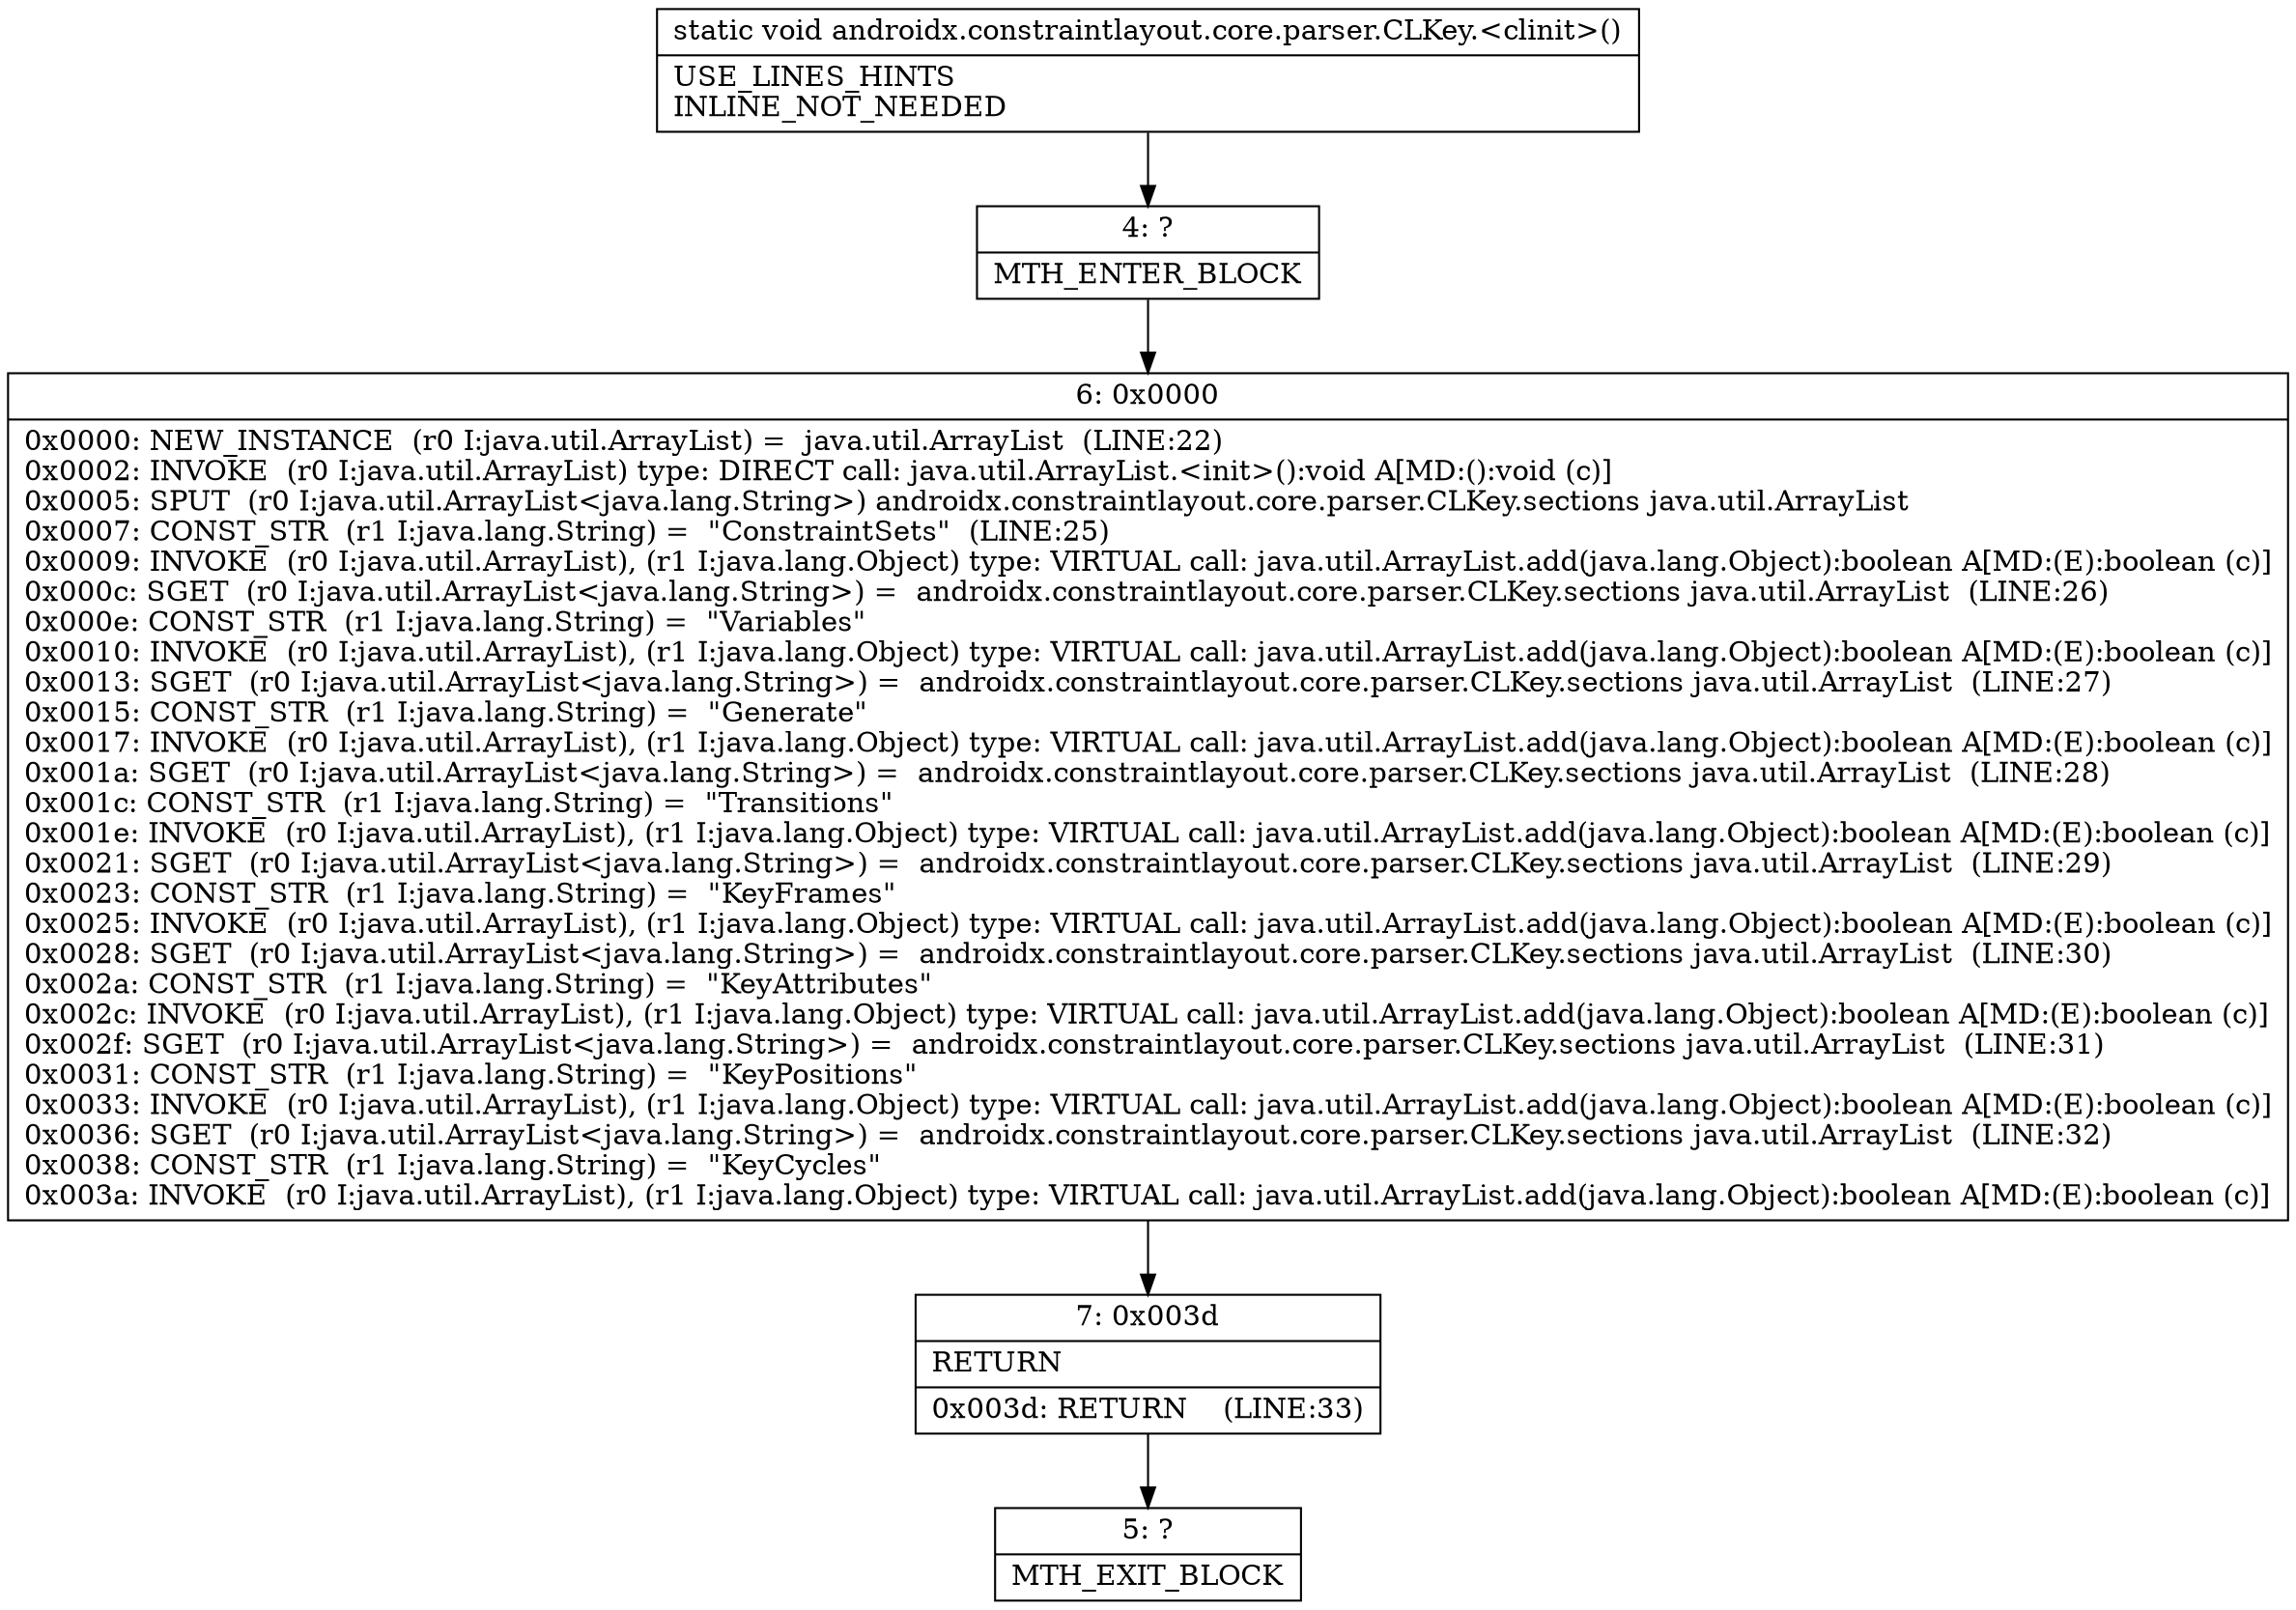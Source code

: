 digraph "CFG forandroidx.constraintlayout.core.parser.CLKey.\<clinit\>()V" {
Node_4 [shape=record,label="{4\:\ ?|MTH_ENTER_BLOCK\l}"];
Node_6 [shape=record,label="{6\:\ 0x0000|0x0000: NEW_INSTANCE  (r0 I:java.util.ArrayList) =  java.util.ArrayList  (LINE:22)\l0x0002: INVOKE  (r0 I:java.util.ArrayList) type: DIRECT call: java.util.ArrayList.\<init\>():void A[MD:():void (c)]\l0x0005: SPUT  (r0 I:java.util.ArrayList\<java.lang.String\>) androidx.constraintlayout.core.parser.CLKey.sections java.util.ArrayList \l0x0007: CONST_STR  (r1 I:java.lang.String) =  \"ConstraintSets\"  (LINE:25)\l0x0009: INVOKE  (r0 I:java.util.ArrayList), (r1 I:java.lang.Object) type: VIRTUAL call: java.util.ArrayList.add(java.lang.Object):boolean A[MD:(E):boolean (c)]\l0x000c: SGET  (r0 I:java.util.ArrayList\<java.lang.String\>) =  androidx.constraintlayout.core.parser.CLKey.sections java.util.ArrayList  (LINE:26)\l0x000e: CONST_STR  (r1 I:java.lang.String) =  \"Variables\" \l0x0010: INVOKE  (r0 I:java.util.ArrayList), (r1 I:java.lang.Object) type: VIRTUAL call: java.util.ArrayList.add(java.lang.Object):boolean A[MD:(E):boolean (c)]\l0x0013: SGET  (r0 I:java.util.ArrayList\<java.lang.String\>) =  androidx.constraintlayout.core.parser.CLKey.sections java.util.ArrayList  (LINE:27)\l0x0015: CONST_STR  (r1 I:java.lang.String) =  \"Generate\" \l0x0017: INVOKE  (r0 I:java.util.ArrayList), (r1 I:java.lang.Object) type: VIRTUAL call: java.util.ArrayList.add(java.lang.Object):boolean A[MD:(E):boolean (c)]\l0x001a: SGET  (r0 I:java.util.ArrayList\<java.lang.String\>) =  androidx.constraintlayout.core.parser.CLKey.sections java.util.ArrayList  (LINE:28)\l0x001c: CONST_STR  (r1 I:java.lang.String) =  \"Transitions\" \l0x001e: INVOKE  (r0 I:java.util.ArrayList), (r1 I:java.lang.Object) type: VIRTUAL call: java.util.ArrayList.add(java.lang.Object):boolean A[MD:(E):boolean (c)]\l0x0021: SGET  (r0 I:java.util.ArrayList\<java.lang.String\>) =  androidx.constraintlayout.core.parser.CLKey.sections java.util.ArrayList  (LINE:29)\l0x0023: CONST_STR  (r1 I:java.lang.String) =  \"KeyFrames\" \l0x0025: INVOKE  (r0 I:java.util.ArrayList), (r1 I:java.lang.Object) type: VIRTUAL call: java.util.ArrayList.add(java.lang.Object):boolean A[MD:(E):boolean (c)]\l0x0028: SGET  (r0 I:java.util.ArrayList\<java.lang.String\>) =  androidx.constraintlayout.core.parser.CLKey.sections java.util.ArrayList  (LINE:30)\l0x002a: CONST_STR  (r1 I:java.lang.String) =  \"KeyAttributes\" \l0x002c: INVOKE  (r0 I:java.util.ArrayList), (r1 I:java.lang.Object) type: VIRTUAL call: java.util.ArrayList.add(java.lang.Object):boolean A[MD:(E):boolean (c)]\l0x002f: SGET  (r0 I:java.util.ArrayList\<java.lang.String\>) =  androidx.constraintlayout.core.parser.CLKey.sections java.util.ArrayList  (LINE:31)\l0x0031: CONST_STR  (r1 I:java.lang.String) =  \"KeyPositions\" \l0x0033: INVOKE  (r0 I:java.util.ArrayList), (r1 I:java.lang.Object) type: VIRTUAL call: java.util.ArrayList.add(java.lang.Object):boolean A[MD:(E):boolean (c)]\l0x0036: SGET  (r0 I:java.util.ArrayList\<java.lang.String\>) =  androidx.constraintlayout.core.parser.CLKey.sections java.util.ArrayList  (LINE:32)\l0x0038: CONST_STR  (r1 I:java.lang.String) =  \"KeyCycles\" \l0x003a: INVOKE  (r0 I:java.util.ArrayList), (r1 I:java.lang.Object) type: VIRTUAL call: java.util.ArrayList.add(java.lang.Object):boolean A[MD:(E):boolean (c)]\l}"];
Node_7 [shape=record,label="{7\:\ 0x003d|RETURN\l|0x003d: RETURN    (LINE:33)\l}"];
Node_5 [shape=record,label="{5\:\ ?|MTH_EXIT_BLOCK\l}"];
MethodNode[shape=record,label="{static void androidx.constraintlayout.core.parser.CLKey.\<clinit\>()  | USE_LINES_HINTS\lINLINE_NOT_NEEDED\l}"];
MethodNode -> Node_4;Node_4 -> Node_6;
Node_6 -> Node_7;
Node_7 -> Node_5;
}

